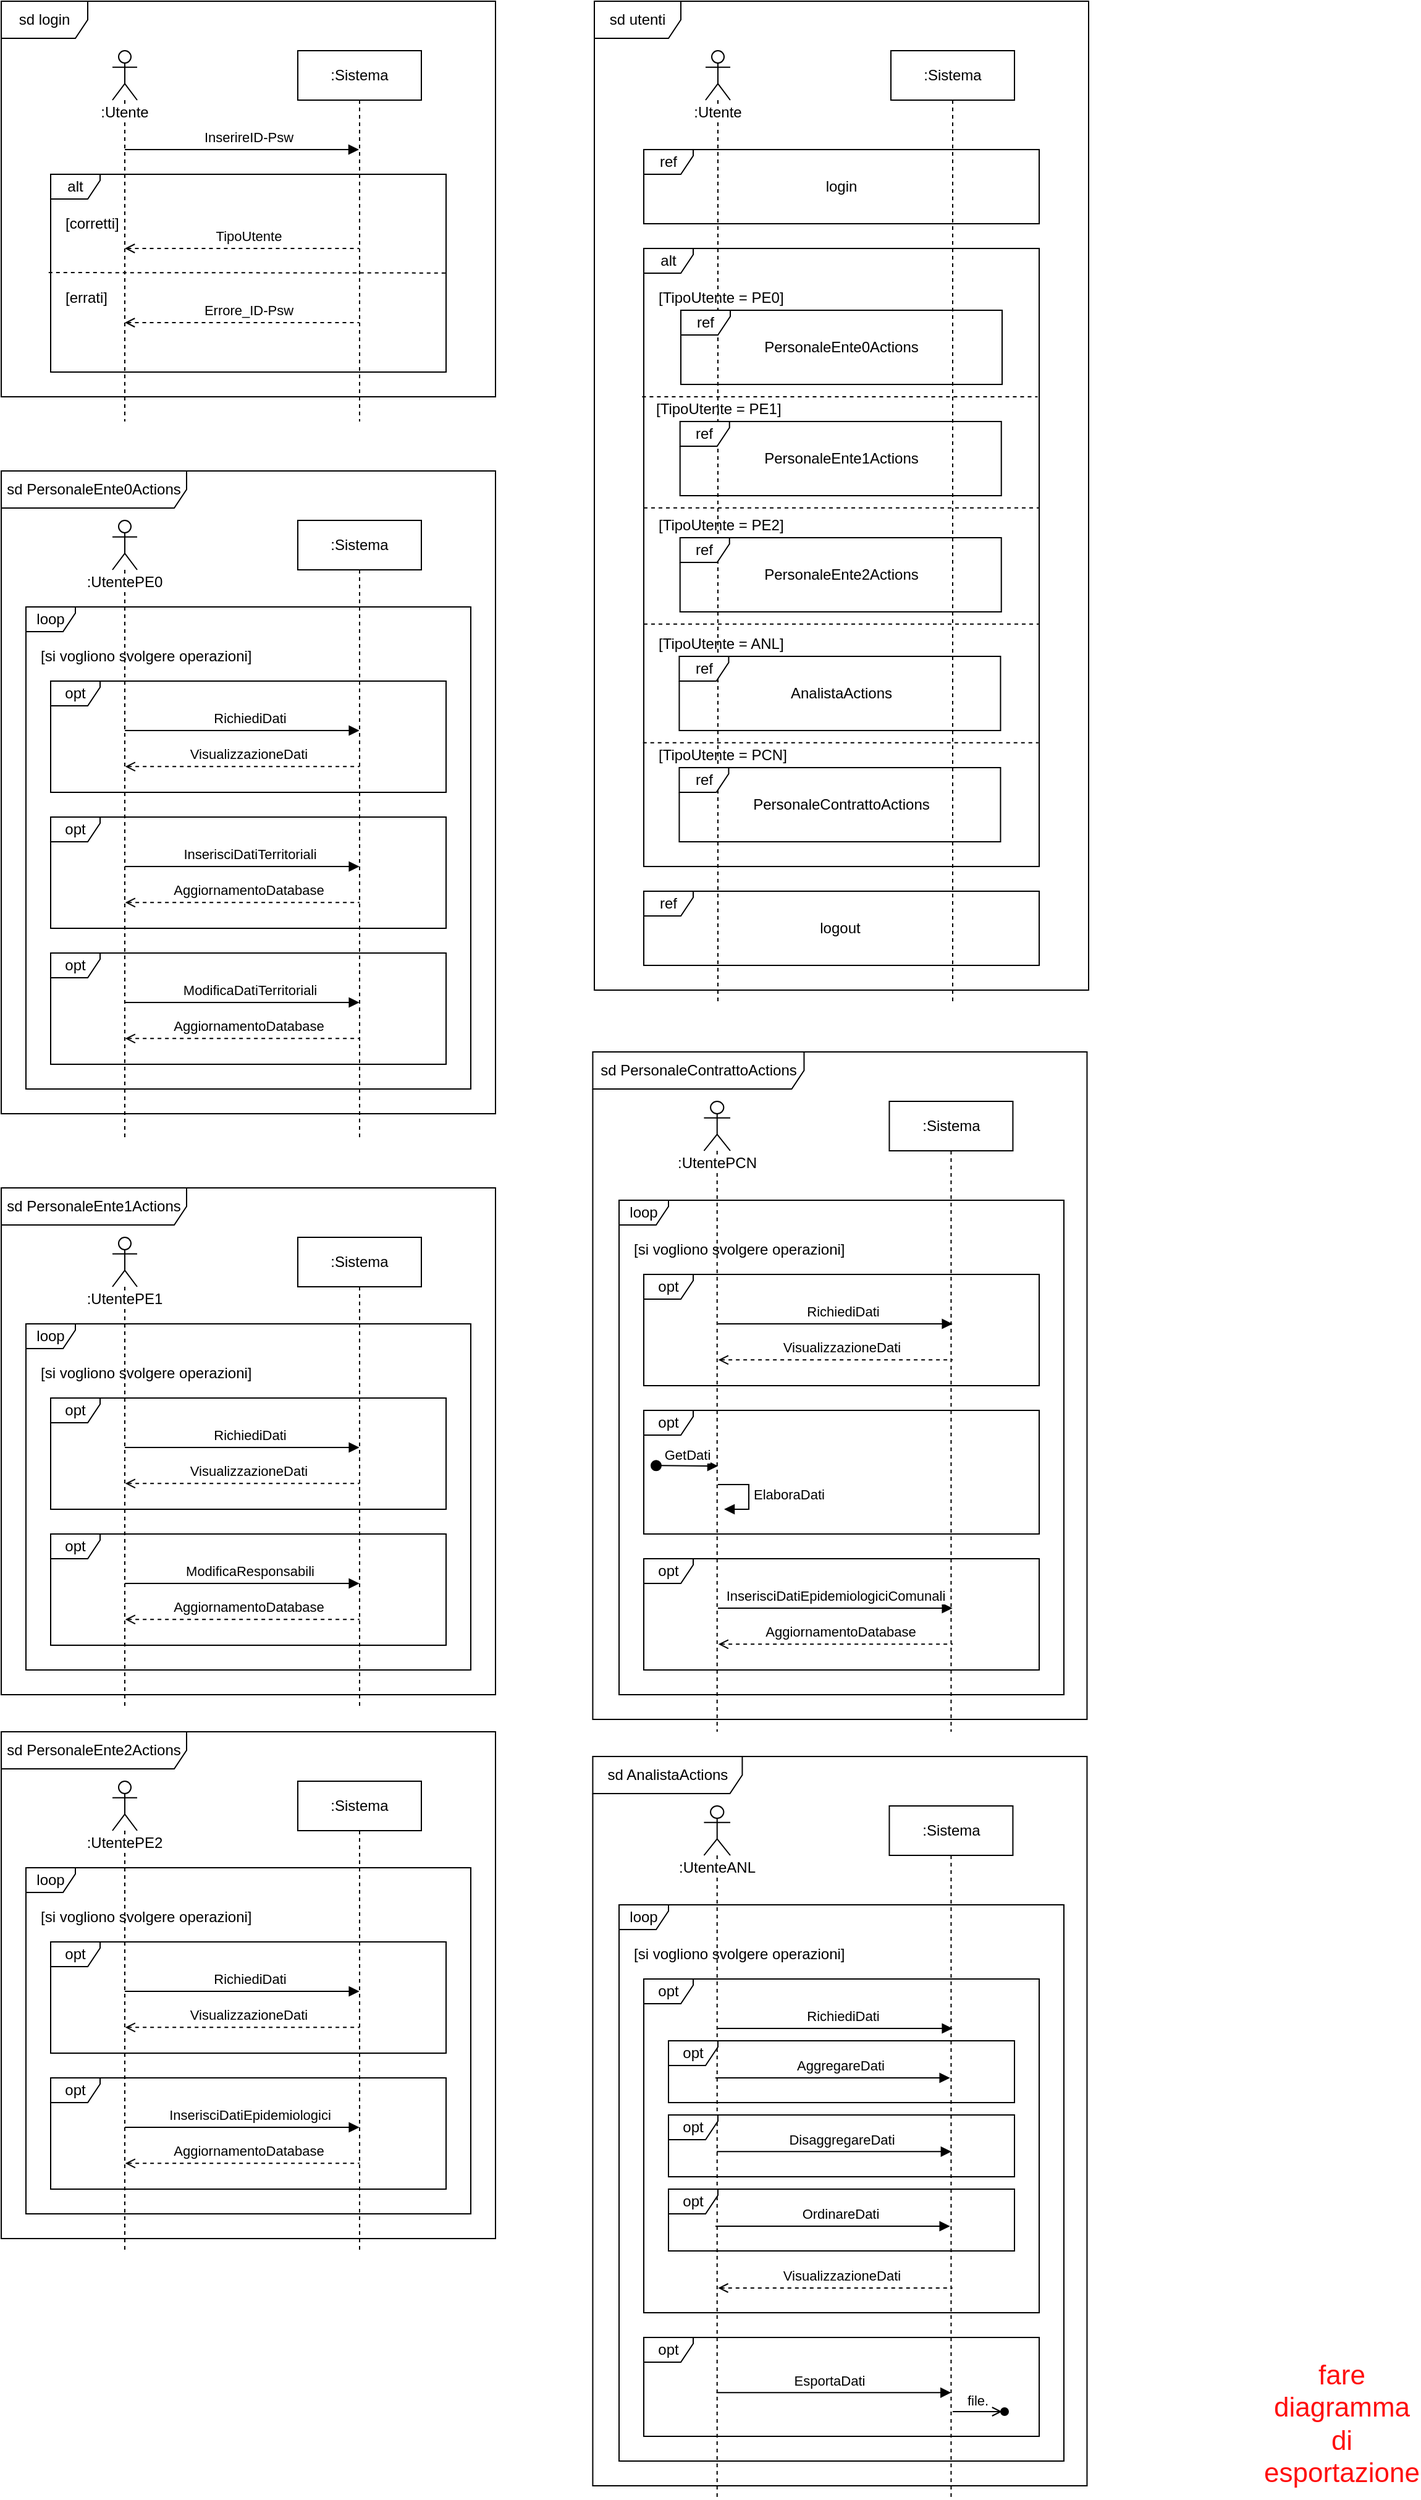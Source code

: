 <mxfile version="13.4.0" type="google"><diagram id="z5DnsKVQw6PkYNSxTQzz" name="Page-1"><mxGraphModel dx="1284" dy="724" grid="1" gridSize="10" guides="1" tooltips="1" connect="1" arrows="1" fold="1" page="1" pageScale="1" pageWidth="827" pageHeight="1169" math="0" shadow="0"><root><mxCell id="0"/><mxCell id="1" parent="0"/><mxCell id="i1FNBrsaheivaIXsbqvL-25" value="sd utenti" style="shape=umlFrame;whiteSpace=wrap;html=1;width=70;height=30;" parent="1" vertex="1"><mxGeometry x="520" y="80" width="400" height="800" as="geometry"/></mxCell><mxCell id="i1FNBrsaheivaIXsbqvL-1" value="sd login" style="shape=umlFrame;whiteSpace=wrap;html=1;width=70;height=30;" parent="1" vertex="1"><mxGeometry x="40" y="80" width="400" height="320" as="geometry"/></mxCell><mxCell id="i1FNBrsaheivaIXsbqvL-7" value=":Sistema" style="shape=umlLifeline;perimeter=lifelinePerimeter;whiteSpace=wrap;html=1;container=1;collapsible=0;recursiveResize=0;outlineConnect=0;" parent="1" vertex="1"><mxGeometry x="280" y="120" width="100" height="300" as="geometry"/></mxCell><mxCell id="i1FNBrsaheivaIXsbqvL-8" value=":Utente" style="shape=umlLifeline;participant=umlActor;perimeter=lifelinePerimeter;whiteSpace=wrap;html=1;container=1;collapsible=0;recursiveResize=0;verticalAlign=top;spacingTop=36;labelBackgroundColor=#ffffff;outlineConnect=0;" parent="1" vertex="1"><mxGeometry x="130" y="120" width="20" height="300" as="geometry"/></mxCell><mxCell id="i1FNBrsaheivaIXsbqvL-9" value="" style="endArrow=block;html=1;endFill=1;" parent="1" source="i1FNBrsaheivaIXsbqvL-8" target="i1FNBrsaheivaIXsbqvL-7" edge="1"><mxGeometry width="50" height="50" relative="1" as="geometry"><mxPoint x="170" y="310" as="sourcePoint"/><mxPoint x="220" y="260" as="targetPoint"/><Array as="points"><mxPoint x="230" y="200"/></Array></mxGeometry></mxCell><mxCell id="i1FNBrsaheivaIXsbqvL-10" value="InserireID-Psw" style="edgeLabel;html=1;align=center;verticalAlign=middle;resizable=0;points=[];" parent="i1FNBrsaheivaIXsbqvL-9" vertex="1" connectable="0"><mxGeometry x="0.046" y="1" relative="1" as="geometry"><mxPoint x="0.88" y="-9" as="offset"/></mxGeometry></mxCell><mxCell id="i1FNBrsaheivaIXsbqvL-11" value="alt" style="shape=umlFrame;whiteSpace=wrap;html=1;width=40;height=20;" parent="1" vertex="1"><mxGeometry x="80" y="220" width="320" height="160" as="geometry"/></mxCell><mxCell id="i1FNBrsaheivaIXsbqvL-14" value="" style="endArrow=none;html=1;endFill=0;startArrow=open;startFill=0;dashed=1;" parent="1" edge="1"><mxGeometry width="50" height="50" relative="1" as="geometry"><mxPoint x="140.0" y="280" as="sourcePoint"/><mxPoint x="329.69" y="280" as="targetPoint"/><Array as="points"><mxPoint x="230.19" y="280"/></Array></mxGeometry></mxCell><mxCell id="i1FNBrsaheivaIXsbqvL-15" value="TipoUtente" style="edgeLabel;html=1;align=center;verticalAlign=middle;resizable=0;points=[];" parent="i1FNBrsaheivaIXsbqvL-14" vertex="1" connectable="0"><mxGeometry x="0.046" y="1" relative="1" as="geometry"><mxPoint x="0.88" y="-9" as="offset"/></mxGeometry></mxCell><mxCell id="i1FNBrsaheivaIXsbqvL-17" value="[corretti]" style="text;html=1;strokeColor=none;fillColor=none;align=left;verticalAlign=middle;whiteSpace=wrap;rounded=0;" parent="1" vertex="1"><mxGeometry x="90" y="250" width="40" height="20" as="geometry"/></mxCell><mxCell id="i1FNBrsaheivaIXsbqvL-18" value="[errati]" style="text;html=1;strokeColor=none;fillColor=none;align=left;verticalAlign=middle;whiteSpace=wrap;rounded=0;" parent="1" vertex="1"><mxGeometry x="90" y="310" width="40" height="20" as="geometry"/></mxCell><mxCell id="i1FNBrsaheivaIXsbqvL-21" value="" style="endArrow=none;dashed=1;html=1;exitX=-0.005;exitY=0.497;exitDx=0;exitDy=0;exitPerimeter=0;entryX=1.001;entryY=0.499;entryDx=0;entryDy=0;entryPerimeter=0;shadow=0;sketch=0;anchorPointDirection=0;" parent="1" source="i1FNBrsaheivaIXsbqvL-11" target="i1FNBrsaheivaIXsbqvL-11" edge="1"><mxGeometry width="50" height="50" relative="1" as="geometry"><mxPoint x="220" y="320" as="sourcePoint"/><mxPoint x="270" y="270" as="targetPoint"/></mxGeometry></mxCell><mxCell id="i1FNBrsaheivaIXsbqvL-22" value="" style="endArrow=none;html=1;endFill=0;startArrow=open;startFill=0;dashed=1;" parent="1" edge="1"><mxGeometry width="50" height="50" relative="1" as="geometry"><mxPoint x="140.0" y="340" as="sourcePoint"/><mxPoint x="329.69" y="340" as="targetPoint"/><Array as="points"><mxPoint x="230.19" y="340"/></Array></mxGeometry></mxCell><mxCell id="i1FNBrsaheivaIXsbqvL-23" value="Errore_ID-Psw" style="edgeLabel;html=1;align=center;verticalAlign=middle;resizable=0;points=[];" parent="i1FNBrsaheivaIXsbqvL-22" vertex="1" connectable="0"><mxGeometry x="0.046" y="1" relative="1" as="geometry"><mxPoint x="0.88" y="-9" as="offset"/></mxGeometry></mxCell><mxCell id="i1FNBrsaheivaIXsbqvL-26" value=":Sistema" style="shape=umlLifeline;perimeter=lifelinePerimeter;whiteSpace=wrap;html=1;container=1;collapsible=0;recursiveResize=0;outlineConnect=0;" parent="1" vertex="1"><mxGeometry x="760" y="120" width="100" height="770" as="geometry"/></mxCell><mxCell id="i1FNBrsaheivaIXsbqvL-27" value=":Utente" style="shape=umlLifeline;participant=umlActor;perimeter=lifelinePerimeter;whiteSpace=wrap;html=1;container=1;collapsible=0;recursiveResize=0;verticalAlign=top;spacingTop=36;labelBackgroundColor=#ffffff;outlineConnect=0;" parent="1" vertex="1"><mxGeometry x="610" y="120" width="20" height="770" as="geometry"/></mxCell><mxCell id="i1FNBrsaheivaIXsbqvL-30" value="ref" style="shape=umlFrame;whiteSpace=wrap;html=1;width=40;height=20;" parent="1" vertex="1"><mxGeometry x="560" y="200" width="320" height="60" as="geometry"/></mxCell><mxCell id="i1FNBrsaheivaIXsbqvL-38" value="alt" style="shape=umlFrame;whiteSpace=wrap;html=1;width=40;height=20;" parent="1" vertex="1"><mxGeometry x="560" y="280" width="320" height="500" as="geometry"/></mxCell><mxCell id="i1FNBrsaheivaIXsbqvL-41" value="[TipoUtente = PE0]" style="text;html=1;strokeColor=none;fillColor=none;align=left;verticalAlign=middle;whiteSpace=wrap;rounded=0;" parent="1" vertex="1"><mxGeometry x="570" y="310" width="280" height="20" as="geometry"/></mxCell><mxCell id="i1FNBrsaheivaIXsbqvL-45" value="login" style="text;html=1;strokeColor=none;fillColor=none;align=center;verticalAlign=middle;whiteSpace=wrap;rounded=0;" parent="1" vertex="1"><mxGeometry x="700" y="220" width="40" height="20" as="geometry"/></mxCell><mxCell id="i1FNBrsaheivaIXsbqvL-49" value="ref" style="shape=umlFrame;whiteSpace=wrap;html=1;width=40;height=20;" parent="1" vertex="1"><mxGeometry x="590" y="330" width="260" height="60" as="geometry"/></mxCell><mxCell id="i1FNBrsaheivaIXsbqvL-50" value="PersonaleEnte0Actions" style="text;html=1;strokeColor=none;fillColor=none;align=center;verticalAlign=middle;whiteSpace=wrap;rounded=0;" parent="1" vertex="1"><mxGeometry x="695" y="350" width="50" height="20" as="geometry"/></mxCell><mxCell id="i1FNBrsaheivaIXsbqvL-53" value="ref" style="shape=umlFrame;whiteSpace=wrap;html=1;width=40;height=20;" parent="1" vertex="1"><mxGeometry x="589.36" y="420" width="260" height="60" as="geometry"/></mxCell><mxCell id="i1FNBrsaheivaIXsbqvL-54" value="" style="endArrow=none;dashed=1;html=1;shadow=0;exitX=0.002;exitY=0.461;exitDx=0;exitDy=0;exitPerimeter=0;entryX=1.002;entryY=0.461;entryDx=0;entryDy=0;entryPerimeter=0;" parent="1" edge="1"><mxGeometry width="50" height="50" relative="1" as="geometry"><mxPoint x="560.0" y="489.86" as="sourcePoint"/><mxPoint x="880.0" y="489.86" as="targetPoint"/></mxGeometry></mxCell><mxCell id="i1FNBrsaheivaIXsbqvL-56" value="ref" style="shape=umlFrame;whiteSpace=wrap;html=1;width=40;height=20;" parent="1" vertex="1"><mxGeometry x="589.36" y="514" width="260" height="60" as="geometry"/></mxCell><mxCell id="i1FNBrsaheivaIXsbqvL-57" value="" style="endArrow=none;dashed=1;html=1;shadow=0;exitX=0.002;exitY=0.461;exitDx=0;exitDy=0;exitPerimeter=0;entryX=1.002;entryY=0.461;entryDx=0;entryDy=0;entryPerimeter=0;" parent="1" edge="1"><mxGeometry width="50" height="50" relative="1" as="geometry"><mxPoint x="560.0" y="583.86" as="sourcePoint"/><mxPoint x="880.0" y="583.86" as="targetPoint"/></mxGeometry></mxCell><mxCell id="i1FNBrsaheivaIXsbqvL-59" value="ref" style="shape=umlFrame;whiteSpace=wrap;html=1;width=40;height=20;" parent="1" vertex="1"><mxGeometry x="588.72" y="610" width="260" height="60" as="geometry"/></mxCell><mxCell id="i1FNBrsaheivaIXsbqvL-60" value="" style="endArrow=none;dashed=1;html=1;shadow=0;exitX=0.002;exitY=0.461;exitDx=0;exitDy=0;exitPerimeter=0;entryX=1.002;entryY=0.461;entryDx=0;entryDy=0;entryPerimeter=0;" parent="1" edge="1"><mxGeometry width="50" height="50" relative="1" as="geometry"><mxPoint x="559.36" y="679.86" as="sourcePoint"/><mxPoint x="879.36" y="679.86" as="targetPoint"/></mxGeometry></mxCell><mxCell id="i1FNBrsaheivaIXsbqvL-62" value="ref" style="shape=umlFrame;whiteSpace=wrap;html=1;width=40;height=20;" parent="1" vertex="1"><mxGeometry x="588.72" y="700" width="260" height="60" as="geometry"/></mxCell><mxCell id="i1FNBrsaheivaIXsbqvL-65" value="ref" style="shape=umlFrame;whiteSpace=wrap;html=1;width=40;height=20;" parent="1" vertex="1"><mxGeometry x="560" y="800" width="320" height="60" as="geometry"/></mxCell><mxCell id="i1FNBrsaheivaIXsbqvL-66" value="" style="endArrow=none;dashed=1;html=1;shadow=0;exitX=0.002;exitY=0.461;exitDx=0;exitDy=0;exitPerimeter=0;entryX=1.002;entryY=0.461;entryDx=0;entryDy=0;entryPerimeter=0;" parent="1" edge="1"><mxGeometry width="50" height="50" relative="1" as="geometry"><mxPoint x="558.72" y="400" as="sourcePoint"/><mxPoint x="878.72" y="400" as="targetPoint"/></mxGeometry></mxCell><mxCell id="i1FNBrsaheivaIXsbqvL-68" value="[TipoUtente = PE1]" style="text;html=1;strokeColor=none;fillColor=none;align=left;verticalAlign=middle;whiteSpace=wrap;rounded=0;" parent="1" vertex="1"><mxGeometry x="568.08" y="400" width="280" height="20" as="geometry"/></mxCell><mxCell id="i1FNBrsaheivaIXsbqvL-69" value="[TipoUtente = PE2]" style="text;html=1;strokeColor=none;fillColor=none;align=left;verticalAlign=middle;whiteSpace=wrap;rounded=0;" parent="1" vertex="1"><mxGeometry x="570" y="494" width="280" height="20" as="geometry"/></mxCell><mxCell id="i1FNBrsaheivaIXsbqvL-70" value="[TipoUtente = ANL]" style="text;html=1;strokeColor=none;fillColor=none;align=left;verticalAlign=middle;whiteSpace=wrap;rounded=0;" parent="1" vertex="1"><mxGeometry x="570" y="590" width="280" height="20" as="geometry"/></mxCell><mxCell id="i1FNBrsaheivaIXsbqvL-71" value="[TipoUtente = PCN]" style="text;html=1;strokeColor=none;fillColor=none;align=left;verticalAlign=middle;whiteSpace=wrap;rounded=0;" parent="1" vertex="1"><mxGeometry x="570" y="680" width="280" height="20" as="geometry"/></mxCell><mxCell id="i1FNBrsaheivaIXsbqvL-72" value="PersonaleEnte1Actions" style="text;html=1;strokeColor=none;fillColor=none;align=center;verticalAlign=middle;whiteSpace=wrap;rounded=0;" parent="1" vertex="1"><mxGeometry x="695" y="440" width="50" height="20" as="geometry"/></mxCell><mxCell id="i1FNBrsaheivaIXsbqvL-73" value="PersonaleEnte2Actions" style="text;html=1;strokeColor=none;fillColor=none;align=center;verticalAlign=middle;whiteSpace=wrap;rounded=0;" parent="1" vertex="1"><mxGeometry x="695" y="534" width="50" height="20" as="geometry"/></mxCell><mxCell id="i1FNBrsaheivaIXsbqvL-74" value="AnalistaActions" style="text;html=1;strokeColor=none;fillColor=none;align=center;verticalAlign=middle;whiteSpace=wrap;rounded=0;" parent="1" vertex="1"><mxGeometry x="695" y="630" width="50" height="20" as="geometry"/></mxCell><mxCell id="i1FNBrsaheivaIXsbqvL-76" value="PersonaleContrattoActions" style="text;html=1;strokeColor=none;fillColor=none;align=center;verticalAlign=middle;whiteSpace=wrap;rounded=0;" parent="1" vertex="1"><mxGeometry x="695" y="720" width="50" height="20" as="geometry"/></mxCell><mxCell id="i1FNBrsaheivaIXsbqvL-77" value="logout" style="text;html=1;strokeColor=none;fillColor=none;align=center;verticalAlign=middle;whiteSpace=wrap;rounded=0;" parent="1" vertex="1"><mxGeometry x="698.72" y="820" width="40" height="20" as="geometry"/></mxCell><mxCell id="i1FNBrsaheivaIXsbqvL-78" value="sd PersonaleEnte0Actions" style="shape=umlFrame;whiteSpace=wrap;html=1;width=150;height=30;" parent="1" vertex="1"><mxGeometry x="40" y="460" width="400" height="520" as="geometry"/></mxCell><mxCell id="i1FNBrsaheivaIXsbqvL-79" value=":Sistema" style="shape=umlLifeline;perimeter=lifelinePerimeter;whiteSpace=wrap;html=1;container=1;collapsible=0;recursiveResize=0;outlineConnect=0;" parent="1" vertex="1"><mxGeometry x="280" y="500" width="100" height="500" as="geometry"/></mxCell><mxCell id="i1FNBrsaheivaIXsbqvL-80" value=":UtentePE0" style="shape=umlLifeline;participant=umlActor;perimeter=lifelinePerimeter;whiteSpace=wrap;html=1;container=1;collapsible=0;recursiveResize=0;verticalAlign=top;spacingTop=36;labelBackgroundColor=#ffffff;outlineConnect=0;" parent="1" vertex="1"><mxGeometry x="130" y="500" width="20" height="500" as="geometry"/></mxCell><mxCell id="i1FNBrsaheivaIXsbqvL-83" value="loop" style="shape=umlFrame;whiteSpace=wrap;html=1;width=40;height=20;" parent="1" vertex="1"><mxGeometry x="60" y="570" width="360" height="390" as="geometry"/></mxCell><mxCell id="i1FNBrsaheivaIXsbqvL-86" value="[si vogliono svolgere operazioni]" style="text;html=1;strokeColor=none;fillColor=none;align=left;verticalAlign=middle;whiteSpace=wrap;rounded=0;" parent="1" vertex="1"><mxGeometry x="70" y="600" width="300" height="20" as="geometry"/></mxCell><mxCell id="i1FNBrsaheivaIXsbqvL-91" value="opt" style="shape=umlFrame;whiteSpace=wrap;html=1;width=40;height=20;" parent="1" vertex="1"><mxGeometry x="80" y="630" width="320" height="90" as="geometry"/></mxCell><mxCell id="i1FNBrsaheivaIXsbqvL-92" value="" style="endArrow=block;html=1;endFill=1;" parent="1" edge="1"><mxGeometry width="50" height="50" relative="1" as="geometry"><mxPoint x="139.997" y="670" as="sourcePoint"/><mxPoint x="329.83" y="670" as="targetPoint"/><Array as="points"><mxPoint x="230.33" y="670"/></Array></mxGeometry></mxCell><mxCell id="i1FNBrsaheivaIXsbqvL-93" value="RichiediDati" style="edgeLabel;html=1;align=center;verticalAlign=middle;resizable=0;points=[];" parent="i1FNBrsaheivaIXsbqvL-92" vertex="1" connectable="0"><mxGeometry x="0.046" y="1" relative="1" as="geometry"><mxPoint x="0.88" y="-9" as="offset"/></mxGeometry></mxCell><mxCell id="i1FNBrsaheivaIXsbqvL-94" value="" style="endArrow=none;html=1;endFill=0;startArrow=open;startFill=0;dashed=1;" parent="1" edge="1"><mxGeometry width="50" height="50" relative="1" as="geometry"><mxPoint x="140.33" y="699.17" as="sourcePoint"/><mxPoint x="330.02" y="699.17" as="targetPoint"/><Array as="points"><mxPoint x="230.52" y="699.17"/></Array></mxGeometry></mxCell><mxCell id="i1FNBrsaheivaIXsbqvL-95" value="VisualizzazioneDati" style="edgeLabel;html=1;align=center;verticalAlign=middle;resizable=0;points=[];" parent="i1FNBrsaheivaIXsbqvL-94" vertex="1" connectable="0"><mxGeometry x="0.046" y="1" relative="1" as="geometry"><mxPoint x="0.88" y="-9" as="offset"/></mxGeometry></mxCell><mxCell id="i1FNBrsaheivaIXsbqvL-96" value="opt" style="shape=umlFrame;whiteSpace=wrap;html=1;width=40;height=20;" parent="1" vertex="1"><mxGeometry x="80" y="740" width="320" height="90" as="geometry"/></mxCell><mxCell id="i1FNBrsaheivaIXsbqvL-97" value="" style="endArrow=block;html=1;endFill=1;" parent="1" edge="1"><mxGeometry width="50" height="50" relative="1" as="geometry"><mxPoint x="139.997" y="780" as="sourcePoint"/><mxPoint x="329.83" y="780" as="targetPoint"/><Array as="points"><mxPoint x="230.33" y="780"/></Array></mxGeometry></mxCell><mxCell id="i1FNBrsaheivaIXsbqvL-98" value="InserisciDatiTerritoriali" style="edgeLabel;html=1;align=center;verticalAlign=middle;resizable=0;points=[];" parent="i1FNBrsaheivaIXsbqvL-97" vertex="1" connectable="0"><mxGeometry x="0.046" y="1" relative="1" as="geometry"><mxPoint x="0.88" y="-9" as="offset"/></mxGeometry></mxCell><mxCell id="i1FNBrsaheivaIXsbqvL-99" value="" style="endArrow=none;html=1;endFill=0;startArrow=open;startFill=0;dashed=1;" parent="1" edge="1"><mxGeometry width="50" height="50" relative="1" as="geometry"><mxPoint x="140.33" y="809.17" as="sourcePoint"/><mxPoint x="330.02" y="809.17" as="targetPoint"/><Array as="points"><mxPoint x="230.52" y="809.17"/></Array></mxGeometry></mxCell><mxCell id="i1FNBrsaheivaIXsbqvL-100" value="AggiornamentoDatabase" style="edgeLabel;html=1;align=center;verticalAlign=middle;resizable=0;points=[];" parent="i1FNBrsaheivaIXsbqvL-99" vertex="1" connectable="0"><mxGeometry x="0.046" y="1" relative="1" as="geometry"><mxPoint x="0.88" y="-9" as="offset"/></mxGeometry></mxCell><mxCell id="i1FNBrsaheivaIXsbqvL-101" value="opt" style="shape=umlFrame;whiteSpace=wrap;html=1;width=40;height=20;" parent="1" vertex="1"><mxGeometry x="80" y="850" width="320" height="90" as="geometry"/></mxCell><mxCell id="i1FNBrsaheivaIXsbqvL-102" value="" style="endArrow=block;html=1;endFill=1;" parent="1" edge="1"><mxGeometry width="50" height="50" relative="1" as="geometry"><mxPoint x="139.997" y="890" as="sourcePoint"/><mxPoint x="329.83" y="890" as="targetPoint"/><Array as="points"><mxPoint x="230.33" y="890"/></Array></mxGeometry></mxCell><mxCell id="i1FNBrsaheivaIXsbqvL-103" value="ModificaDatiTerritoriali" style="edgeLabel;html=1;align=center;verticalAlign=middle;resizable=0;points=[];" parent="i1FNBrsaheivaIXsbqvL-102" vertex="1" connectable="0"><mxGeometry x="0.046" y="1" relative="1" as="geometry"><mxPoint x="0.88" y="-9" as="offset"/></mxGeometry></mxCell><mxCell id="i1FNBrsaheivaIXsbqvL-104" value="" style="endArrow=none;html=1;endFill=0;startArrow=open;startFill=0;dashed=1;" parent="1" edge="1"><mxGeometry width="50" height="50" relative="1" as="geometry"><mxPoint x="140.33" y="919.17" as="sourcePoint"/><mxPoint x="330.02" y="919.17" as="targetPoint"/><Array as="points"><mxPoint x="230.52" y="919.17"/></Array></mxGeometry></mxCell><mxCell id="i1FNBrsaheivaIXsbqvL-105" value="AggiornamentoDatabase" style="edgeLabel;html=1;align=center;verticalAlign=middle;resizable=0;points=[];" parent="i1FNBrsaheivaIXsbqvL-104" vertex="1" connectable="0"><mxGeometry x="0.046" y="1" relative="1" as="geometry"><mxPoint x="0.88" y="-9" as="offset"/></mxGeometry></mxCell><mxCell id="i1FNBrsaheivaIXsbqvL-106" value="sd PersonaleEnte1Actions" style="shape=umlFrame;whiteSpace=wrap;html=1;width=150;height=30;" parent="1" vertex="1"><mxGeometry x="40" y="1040" width="400" height="410" as="geometry"/></mxCell><mxCell id="i1FNBrsaheivaIXsbqvL-107" value=":Sistema" style="shape=umlLifeline;perimeter=lifelinePerimeter;whiteSpace=wrap;html=1;container=1;collapsible=0;recursiveResize=0;outlineConnect=0;" parent="1" vertex="1"><mxGeometry x="280" y="1080" width="100" height="380" as="geometry"/></mxCell><mxCell id="i1FNBrsaheivaIXsbqvL-108" value=":UtentePE1" style="shape=umlLifeline;participant=umlActor;perimeter=lifelinePerimeter;whiteSpace=wrap;html=1;container=1;collapsible=0;recursiveResize=0;verticalAlign=top;spacingTop=36;labelBackgroundColor=#ffffff;outlineConnect=0;" parent="1" vertex="1"><mxGeometry x="130" y="1080" width="20" height="380" as="geometry"/></mxCell><mxCell id="i1FNBrsaheivaIXsbqvL-109" value="loop" style="shape=umlFrame;whiteSpace=wrap;html=1;width=40;height=20;" parent="1" vertex="1"><mxGeometry x="60" y="1150" width="360" height="280" as="geometry"/></mxCell><mxCell id="i1FNBrsaheivaIXsbqvL-110" value="[si vogliono svolgere operazioni]" style="text;html=1;strokeColor=none;fillColor=none;align=left;verticalAlign=middle;whiteSpace=wrap;rounded=0;" parent="1" vertex="1"><mxGeometry x="70" y="1180" width="300" height="20" as="geometry"/></mxCell><mxCell id="i1FNBrsaheivaIXsbqvL-111" value="opt" style="shape=umlFrame;whiteSpace=wrap;html=1;width=40;height=20;" parent="1" vertex="1"><mxGeometry x="80" y="1210" width="320" height="90" as="geometry"/></mxCell><mxCell id="i1FNBrsaheivaIXsbqvL-112" value="" style="endArrow=block;html=1;endFill=1;" parent="1" edge="1"><mxGeometry width="50" height="50" relative="1" as="geometry"><mxPoint x="139.997" y="1250" as="sourcePoint"/><mxPoint x="329.83" y="1250" as="targetPoint"/><Array as="points"><mxPoint x="230.33" y="1250"/></Array></mxGeometry></mxCell><mxCell id="i1FNBrsaheivaIXsbqvL-113" value="RichiediDati" style="edgeLabel;html=1;align=center;verticalAlign=middle;resizable=0;points=[];" parent="i1FNBrsaheivaIXsbqvL-112" vertex="1" connectable="0"><mxGeometry x="0.046" y="1" relative="1" as="geometry"><mxPoint x="0.88" y="-9" as="offset"/></mxGeometry></mxCell><mxCell id="i1FNBrsaheivaIXsbqvL-114" value="" style="endArrow=none;html=1;endFill=0;startArrow=open;startFill=0;dashed=1;" parent="1" edge="1"><mxGeometry width="50" height="50" relative="1" as="geometry"><mxPoint x="140.33" y="1279.17" as="sourcePoint"/><mxPoint x="330.02" y="1279.17" as="targetPoint"/><Array as="points"><mxPoint x="230.52" y="1279.17"/></Array></mxGeometry></mxCell><mxCell id="i1FNBrsaheivaIXsbqvL-115" value="VisualizzazioneDati" style="edgeLabel;html=1;align=center;verticalAlign=middle;resizable=0;points=[];" parent="i1FNBrsaheivaIXsbqvL-114" vertex="1" connectable="0"><mxGeometry x="0.046" y="1" relative="1" as="geometry"><mxPoint x="0.88" y="-9" as="offset"/></mxGeometry></mxCell><mxCell id="i1FNBrsaheivaIXsbqvL-116" value="opt" style="shape=umlFrame;whiteSpace=wrap;html=1;width=40;height=20;" parent="1" vertex="1"><mxGeometry x="80" y="1320" width="320" height="90" as="geometry"/></mxCell><mxCell id="i1FNBrsaheivaIXsbqvL-117" value="" style="endArrow=block;html=1;endFill=1;" parent="1" edge="1"><mxGeometry width="50" height="50" relative="1" as="geometry"><mxPoint x="139.997" y="1360" as="sourcePoint"/><mxPoint x="329.83" y="1360" as="targetPoint"/><Array as="points"><mxPoint x="230.33" y="1360"/></Array></mxGeometry></mxCell><mxCell id="i1FNBrsaheivaIXsbqvL-118" value="ModificaResponsabili" style="edgeLabel;html=1;align=center;verticalAlign=middle;resizable=0;points=[];" parent="i1FNBrsaheivaIXsbqvL-117" vertex="1" connectable="0"><mxGeometry x="0.046" y="1" relative="1" as="geometry"><mxPoint x="0.88" y="-9" as="offset"/></mxGeometry></mxCell><mxCell id="i1FNBrsaheivaIXsbqvL-119" value="" style="endArrow=none;html=1;endFill=0;startArrow=open;startFill=0;dashed=1;" parent="1" edge="1"><mxGeometry width="50" height="50" relative="1" as="geometry"><mxPoint x="140.33" y="1389.17" as="sourcePoint"/><mxPoint x="330.02" y="1389.17" as="targetPoint"/><Array as="points"><mxPoint x="230.52" y="1389.17"/></Array></mxGeometry></mxCell><mxCell id="i1FNBrsaheivaIXsbqvL-120" value="AggiornamentoDatabase" style="edgeLabel;html=1;align=center;verticalAlign=middle;resizable=0;points=[];" parent="i1FNBrsaheivaIXsbqvL-119" vertex="1" connectable="0"><mxGeometry x="0.046" y="1" relative="1" as="geometry"><mxPoint x="0.88" y="-9" as="offset"/></mxGeometry></mxCell><mxCell id="i1FNBrsaheivaIXsbqvL-127" value="sd PersonaleEnte2Actions" style="shape=umlFrame;whiteSpace=wrap;html=1;width=150;height=30;" parent="1" vertex="1"><mxGeometry x="40" y="1480" width="400" height="410" as="geometry"/></mxCell><mxCell id="i1FNBrsaheivaIXsbqvL-128" value=":Sistema" style="shape=umlLifeline;perimeter=lifelinePerimeter;whiteSpace=wrap;html=1;container=1;collapsible=0;recursiveResize=0;outlineConnect=0;" parent="1" vertex="1"><mxGeometry x="280" y="1520" width="100" height="380" as="geometry"/></mxCell><mxCell id="i1FNBrsaheivaIXsbqvL-129" value=":UtentePE2" style="shape=umlLifeline;participant=umlActor;perimeter=lifelinePerimeter;whiteSpace=wrap;html=1;container=1;collapsible=0;recursiveResize=0;verticalAlign=top;spacingTop=36;labelBackgroundColor=#ffffff;outlineConnect=0;" parent="1" vertex="1"><mxGeometry x="130" y="1520" width="20" height="380" as="geometry"/></mxCell><mxCell id="i1FNBrsaheivaIXsbqvL-130" value="loop" style="shape=umlFrame;whiteSpace=wrap;html=1;width=40;height=20;" parent="1" vertex="1"><mxGeometry x="60" y="1590" width="360" height="280" as="geometry"/></mxCell><mxCell id="i1FNBrsaheivaIXsbqvL-131" value="[si vogliono svolgere operazioni]" style="text;html=1;strokeColor=none;fillColor=none;align=left;verticalAlign=middle;whiteSpace=wrap;rounded=0;" parent="1" vertex="1"><mxGeometry x="70" y="1620" width="300" height="20" as="geometry"/></mxCell><mxCell id="i1FNBrsaheivaIXsbqvL-132" value="opt" style="shape=umlFrame;whiteSpace=wrap;html=1;width=40;height=20;" parent="1" vertex="1"><mxGeometry x="80" y="1650" width="320" height="90" as="geometry"/></mxCell><mxCell id="i1FNBrsaheivaIXsbqvL-133" value="" style="endArrow=block;html=1;endFill=1;" parent="1" edge="1"><mxGeometry width="50" height="50" relative="1" as="geometry"><mxPoint x="139.997" y="1690.0" as="sourcePoint"/><mxPoint x="329.83" y="1690.0" as="targetPoint"/><Array as="points"><mxPoint x="230.33" y="1690"/></Array></mxGeometry></mxCell><mxCell id="i1FNBrsaheivaIXsbqvL-134" value="RichiediDati" style="edgeLabel;html=1;align=center;verticalAlign=middle;resizable=0;points=[];" parent="i1FNBrsaheivaIXsbqvL-133" vertex="1" connectable="0"><mxGeometry x="0.046" y="1" relative="1" as="geometry"><mxPoint x="0.88" y="-9" as="offset"/></mxGeometry></mxCell><mxCell id="i1FNBrsaheivaIXsbqvL-135" value="" style="endArrow=none;html=1;endFill=0;startArrow=open;startFill=0;dashed=1;" parent="1" edge="1"><mxGeometry width="50" height="50" relative="1" as="geometry"><mxPoint x="140.33" y="1719.17" as="sourcePoint"/><mxPoint x="330.02" y="1719.17" as="targetPoint"/><Array as="points"><mxPoint x="230.52" y="1719.17"/></Array></mxGeometry></mxCell><mxCell id="i1FNBrsaheivaIXsbqvL-136" value="VisualizzazioneDati" style="edgeLabel;html=1;align=center;verticalAlign=middle;resizable=0;points=[];" parent="i1FNBrsaheivaIXsbqvL-135" vertex="1" connectable="0"><mxGeometry x="0.046" y="1" relative="1" as="geometry"><mxPoint x="0.88" y="-9" as="offset"/></mxGeometry></mxCell><mxCell id="i1FNBrsaheivaIXsbqvL-137" value="opt" style="shape=umlFrame;whiteSpace=wrap;html=1;width=40;height=20;" parent="1" vertex="1"><mxGeometry x="80" y="1760" width="320" height="90" as="geometry"/></mxCell><mxCell id="i1FNBrsaheivaIXsbqvL-138" value="" style="endArrow=block;html=1;endFill=1;" parent="1" edge="1"><mxGeometry width="50" height="50" relative="1" as="geometry"><mxPoint x="139.997" y="1800.0" as="sourcePoint"/><mxPoint x="329.83" y="1800.0" as="targetPoint"/><Array as="points"><mxPoint x="230.33" y="1800"/></Array></mxGeometry></mxCell><mxCell id="i1FNBrsaheivaIXsbqvL-139" value="InserisciDatiEpidemiologici" style="edgeLabel;html=1;align=center;verticalAlign=middle;resizable=0;points=[];" parent="i1FNBrsaheivaIXsbqvL-138" vertex="1" connectable="0"><mxGeometry x="0.046" y="1" relative="1" as="geometry"><mxPoint x="0.88" y="-9" as="offset"/></mxGeometry></mxCell><mxCell id="i1FNBrsaheivaIXsbqvL-140" value="" style="endArrow=none;html=1;endFill=0;startArrow=open;startFill=0;dashed=1;" parent="1" edge="1"><mxGeometry width="50" height="50" relative="1" as="geometry"><mxPoint x="140.33" y="1829.17" as="sourcePoint"/><mxPoint x="330.02" y="1829.17" as="targetPoint"/><Array as="points"><mxPoint x="230.52" y="1829.17"/></Array></mxGeometry></mxCell><mxCell id="i1FNBrsaheivaIXsbqvL-141" value="AggiornamentoDatabase" style="edgeLabel;html=1;align=center;verticalAlign=middle;resizable=0;points=[];" parent="i1FNBrsaheivaIXsbqvL-140" vertex="1" connectable="0"><mxGeometry x="0.046" y="1" relative="1" as="geometry"><mxPoint x="0.88" y="-9" as="offset"/></mxGeometry></mxCell><mxCell id="i1FNBrsaheivaIXsbqvL-142" value="sd PersonaleContrattoActions" style="shape=umlFrame;whiteSpace=wrap;html=1;width=171;height=30;" parent="1" vertex="1"><mxGeometry x="518.72" y="930" width="400" height="540" as="geometry"/></mxCell><mxCell id="i1FNBrsaheivaIXsbqvL-143" value=":Sistema" style="shape=umlLifeline;perimeter=lifelinePerimeter;whiteSpace=wrap;html=1;container=1;collapsible=0;recursiveResize=0;outlineConnect=0;" parent="1" vertex="1"><mxGeometry x="758.72" y="970" width="100" height="510" as="geometry"/></mxCell><mxCell id="i1FNBrsaheivaIXsbqvL-144" value=":UtentePCN" style="shape=umlLifeline;participant=umlActor;perimeter=lifelinePerimeter;whiteSpace=wrap;html=1;container=1;collapsible=0;recursiveResize=0;verticalAlign=top;spacingTop=36;labelBackgroundColor=#ffffff;outlineConnect=0;" parent="1" vertex="1"><mxGeometry x="608.72" y="970" width="21.28" height="510" as="geometry"/></mxCell><mxCell id="i1FNBrsaheivaIXsbqvL-145" value="loop" style="shape=umlFrame;whiteSpace=wrap;html=1;width=40;height=20;" parent="1" vertex="1"><mxGeometry x="540" y="1050" width="360" height="400" as="geometry"/></mxCell><mxCell id="i1FNBrsaheivaIXsbqvL-146" value="[si vogliono svolgere operazioni]" style="text;html=1;strokeColor=none;fillColor=none;align=left;verticalAlign=middle;whiteSpace=wrap;rounded=0;" parent="1" vertex="1"><mxGeometry x="550" y="1080" width="300" height="20" as="geometry"/></mxCell><mxCell id="i1FNBrsaheivaIXsbqvL-147" value="opt" style="shape=umlFrame;whiteSpace=wrap;html=1;width=40;height=20;" parent="1" vertex="1"><mxGeometry x="560" y="1110" width="320" height="90" as="geometry"/></mxCell><mxCell id="i1FNBrsaheivaIXsbqvL-148" value="" style="endArrow=block;html=1;endFill=1;" parent="1" edge="1"><mxGeometry width="50" height="50" relative="1" as="geometry"><mxPoint x="619.997" y="1150" as="sourcePoint"/><mxPoint x="809.83" y="1150" as="targetPoint"/><Array as="points"><mxPoint x="710.33" y="1150"/></Array></mxGeometry></mxCell><mxCell id="i1FNBrsaheivaIXsbqvL-149" value="RichiediDati" style="edgeLabel;html=1;align=center;verticalAlign=middle;resizable=0;points=[];" parent="i1FNBrsaheivaIXsbqvL-148" vertex="1" connectable="0"><mxGeometry x="0.046" y="1" relative="1" as="geometry"><mxPoint x="0.88" y="-9" as="offset"/></mxGeometry></mxCell><mxCell id="i1FNBrsaheivaIXsbqvL-150" value="" style="endArrow=none;html=1;endFill=0;startArrow=open;startFill=0;dashed=1;" parent="1" edge="1"><mxGeometry width="50" height="50" relative="1" as="geometry"><mxPoint x="620.33" y="1179.17" as="sourcePoint"/><mxPoint x="810.02" y="1179.17" as="targetPoint"/><Array as="points"><mxPoint x="710.52" y="1179.17"/></Array></mxGeometry></mxCell><mxCell id="i1FNBrsaheivaIXsbqvL-151" value="VisualizzazioneDati" style="edgeLabel;html=1;align=center;verticalAlign=middle;resizable=0;points=[];" parent="i1FNBrsaheivaIXsbqvL-150" vertex="1" connectable="0"><mxGeometry x="0.046" y="1" relative="1" as="geometry"><mxPoint x="0.88" y="-9" as="offset"/></mxGeometry></mxCell><mxCell id="i1FNBrsaheivaIXsbqvL-152" value="opt" style="shape=umlFrame;whiteSpace=wrap;html=1;width=40;height=20;" parent="1" vertex="1"><mxGeometry x="560" y="1220" width="320" height="100" as="geometry"/></mxCell><mxCell id="i1FNBrsaheivaIXsbqvL-157" value="opt" style="shape=umlFrame;whiteSpace=wrap;html=1;width=40;height=20;" parent="1" vertex="1"><mxGeometry x="560" y="1340" width="320" height="90" as="geometry"/></mxCell><mxCell id="i1FNBrsaheivaIXsbqvL-158" value="" style="endArrow=block;html=1;endFill=1;" parent="1" edge="1"><mxGeometry width="50" height="50" relative="1" as="geometry"><mxPoint x="619.997" y="1380" as="sourcePoint"/><mxPoint x="809.83" y="1380" as="targetPoint"/><Array as="points"><mxPoint x="710.33" y="1380"/></Array></mxGeometry></mxCell><mxCell id="i1FNBrsaheivaIXsbqvL-159" value="InserisciDatiEpidemiologiciComunali" style="edgeLabel;html=1;align=center;verticalAlign=middle;resizable=0;points=[];" parent="i1FNBrsaheivaIXsbqvL-158" vertex="1" connectable="0"><mxGeometry x="0.046" y="1" relative="1" as="geometry"><mxPoint x="-4.59" y="-9" as="offset"/></mxGeometry></mxCell><mxCell id="i1FNBrsaheivaIXsbqvL-160" value="" style="endArrow=none;html=1;endFill=0;startArrow=open;startFill=0;dashed=1;" parent="1" edge="1"><mxGeometry width="50" height="50" relative="1" as="geometry"><mxPoint x="620.33" y="1409.17" as="sourcePoint"/><mxPoint x="810.02" y="1409.17" as="targetPoint"/><Array as="points"><mxPoint x="710.52" y="1409.17"/></Array></mxGeometry></mxCell><mxCell id="i1FNBrsaheivaIXsbqvL-161" value="AggiornamentoDatabase" style="edgeLabel;html=1;align=center;verticalAlign=middle;resizable=0;points=[];" parent="i1FNBrsaheivaIXsbqvL-160" vertex="1" connectable="0"><mxGeometry x="0.046" y="1" relative="1" as="geometry"><mxPoint x="-0.92" y="-9" as="offset"/></mxGeometry></mxCell><mxCell id="i1FNBrsaheivaIXsbqvL-172" value="GetDati" style="html=1;verticalAlign=bottom;startArrow=oval;startFill=1;endArrow=block;startSize=8;shadow=0;" parent="1" edge="1"><mxGeometry width="60" relative="1" as="geometry"><mxPoint x="570" y="1264.66" as="sourcePoint"/><mxPoint x="620" y="1265" as="targetPoint"/></mxGeometry></mxCell><mxCell id="i1FNBrsaheivaIXsbqvL-181" value="ElaboraDati" style="edgeStyle=orthogonalEdgeStyle;html=1;align=left;spacingLeft=2;endArrow=block;rounded=0;entryX=1;entryY=0;shadow=0;" parent="1" edge="1"><mxGeometry relative="1" as="geometry"><mxPoint x="620" y="1280" as="sourcePoint"/><Array as="points"><mxPoint x="645" y="1280"/></Array><mxPoint x="625" y="1300.0" as="targetPoint"/></mxGeometry></mxCell><mxCell id="i1FNBrsaheivaIXsbqvL-182" value="sd AnalistaActions" style="shape=umlFrame;whiteSpace=wrap;html=1;width=121;height=30;align=center;" parent="1" vertex="1"><mxGeometry x="518.72" y="1500" width="400" height="590" as="geometry"/></mxCell><mxCell id="i1FNBrsaheivaIXsbqvL-183" value=":Sistema" style="shape=umlLifeline;perimeter=lifelinePerimeter;whiteSpace=wrap;html=1;container=1;collapsible=0;recursiveResize=0;outlineConnect=0;" parent="1" vertex="1"><mxGeometry x="758.72" y="1540" width="100" height="560" as="geometry"/></mxCell><mxCell id="i1FNBrsaheivaIXsbqvL-184" value=":UtenteANL" style="shape=umlLifeline;participant=umlActor;perimeter=lifelinePerimeter;whiteSpace=wrap;html=1;container=1;collapsible=0;recursiveResize=0;verticalAlign=top;spacingTop=36;labelBackgroundColor=#ffffff;outlineConnect=0;" parent="1" vertex="1"><mxGeometry x="608.72" y="1540" width="21.28" height="560" as="geometry"/></mxCell><mxCell id="i1FNBrsaheivaIXsbqvL-185" value="loop" style="shape=umlFrame;whiteSpace=wrap;html=1;width=40;height=20;" parent="1" vertex="1"><mxGeometry x="540" y="1620" width="360" height="450" as="geometry"/></mxCell><mxCell id="i1FNBrsaheivaIXsbqvL-186" value="[si vogliono svolgere operazioni]" style="text;html=1;strokeColor=none;fillColor=none;align=left;verticalAlign=middle;whiteSpace=wrap;rounded=0;" parent="1" vertex="1"><mxGeometry x="550" y="1650" width="300" height="20" as="geometry"/></mxCell><mxCell id="i1FNBrsaheivaIXsbqvL-187" value="opt" style="shape=umlFrame;whiteSpace=wrap;html=1;width=40;height=20;" parent="1" vertex="1"><mxGeometry x="560" y="1680" width="320" height="270" as="geometry"/></mxCell><mxCell id="i1FNBrsaheivaIXsbqvL-188" value="" style="endArrow=block;html=1;endFill=1;" parent="1" edge="1"><mxGeometry width="50" height="50" relative="1" as="geometry"><mxPoint x="619.997" y="1720" as="sourcePoint"/><mxPoint x="809.83" y="1720" as="targetPoint"/><Array as="points"><mxPoint x="710.33" y="1720"/></Array></mxGeometry></mxCell><mxCell id="i1FNBrsaheivaIXsbqvL-189" value="RichiediDati" style="edgeLabel;html=1;align=center;verticalAlign=middle;resizable=0;points=[];" parent="i1FNBrsaheivaIXsbqvL-188" vertex="1" connectable="0"><mxGeometry x="0.046" y="1" relative="1" as="geometry"><mxPoint x="0.88" y="-9" as="offset"/></mxGeometry></mxCell><mxCell id="i1FNBrsaheivaIXsbqvL-190" value="" style="endArrow=none;html=1;endFill=0;startArrow=open;startFill=0;dashed=1;" parent="1" edge="1"><mxGeometry width="50" height="50" relative="1" as="geometry"><mxPoint x="620.15" y="1930" as="sourcePoint"/><mxPoint x="809.84" y="1930" as="targetPoint"/><Array as="points"><mxPoint x="710.34" y="1930"/></Array></mxGeometry></mxCell><mxCell id="i1FNBrsaheivaIXsbqvL-191" value="VisualizzazioneDati" style="edgeLabel;html=1;align=center;verticalAlign=middle;resizable=0;points=[];" parent="i1FNBrsaheivaIXsbqvL-190" vertex="1" connectable="0"><mxGeometry x="0.046" y="1" relative="1" as="geometry"><mxPoint x="0.88" y="-9" as="offset"/></mxGeometry></mxCell><mxCell id="i1FNBrsaheivaIXsbqvL-193" value="opt" style="shape=umlFrame;whiteSpace=wrap;html=1;width=40;height=20;" parent="1" vertex="1"><mxGeometry x="560" y="1970" width="320" height="80" as="geometry"/></mxCell><mxCell id="i1FNBrsaheivaIXsbqvL-194" value="" style="endArrow=block;html=1;endFill=1;" parent="1" edge="1"><mxGeometry width="50" height="50" relative="1" as="geometry"><mxPoint x="618.807" y="2014.66" as="sourcePoint"/><mxPoint x="808.64" y="2014.66" as="targetPoint"/><Array as="points"><mxPoint x="709.14" y="2014.66"/></Array></mxGeometry></mxCell><mxCell id="i1FNBrsaheivaIXsbqvL-195" value="EsportaDati" style="edgeLabel;html=1;align=center;verticalAlign=middle;resizable=0;points=[];" parent="i1FNBrsaheivaIXsbqvL-194" vertex="1" connectable="0"><mxGeometry x="0.046" y="1" relative="1" as="geometry"><mxPoint x="-8.12" y="-9" as="offset"/></mxGeometry></mxCell><mxCell id="i1FNBrsaheivaIXsbqvL-200" value="opt" style="shape=umlFrame;whiteSpace=wrap;html=1;width=40;height=20;" parent="1" vertex="1"><mxGeometry x="580" y="1730" width="280" height="50" as="geometry"/></mxCell><mxCell id="i1FNBrsaheivaIXsbqvL-201" value="opt" style="shape=umlFrame;whiteSpace=wrap;html=1;width=40;height=20;" parent="1" vertex="1"><mxGeometry x="580" y="1790" width="280" height="50" as="geometry"/></mxCell><mxCell id="i1FNBrsaheivaIXsbqvL-207" value="" style="endArrow=block;html=1;endFill=1;" parent="1" edge="1"><mxGeometry width="50" height="50" relative="1" as="geometry"><mxPoint x="617.997" y="1760" as="sourcePoint"/><mxPoint x="807.83" y="1760" as="targetPoint"/><Array as="points"><mxPoint x="708.33" y="1760"/></Array></mxGeometry></mxCell><mxCell id="i1FNBrsaheivaIXsbqvL-208" value="AggregareDati" style="edgeLabel;html=1;align=center;verticalAlign=middle;resizable=0;points=[];" parent="i1FNBrsaheivaIXsbqvL-207" vertex="1" connectable="0"><mxGeometry x="0.046" y="1" relative="1" as="geometry"><mxPoint x="0.88" y="-9" as="offset"/></mxGeometry></mxCell><mxCell id="i1FNBrsaheivaIXsbqvL-209" value="opt" style="shape=umlFrame;whiteSpace=wrap;html=1;width=40;height=20;" parent="1" vertex="1"><mxGeometry x="580" y="1850" width="280" height="50" as="geometry"/></mxCell><mxCell id="i1FNBrsaheivaIXsbqvL-210" value="" style="endArrow=block;html=1;endFill=1;" parent="1" edge="1"><mxGeometry width="50" height="50" relative="1" as="geometry"><mxPoint x="617.997" y="1880" as="sourcePoint"/><mxPoint x="807.83" y="1880" as="targetPoint"/><Array as="points"><mxPoint x="708.33" y="1880"/></Array></mxGeometry></mxCell><mxCell id="i1FNBrsaheivaIXsbqvL-211" value="OrdinareDati" style="edgeLabel;html=1;align=center;verticalAlign=middle;resizable=0;points=[];" parent="i1FNBrsaheivaIXsbqvL-210" vertex="1" connectable="0"><mxGeometry x="0.046" y="1" relative="1" as="geometry"><mxPoint x="0.88" y="-9" as="offset"/></mxGeometry></mxCell><mxCell id="i1FNBrsaheivaIXsbqvL-212" value="" style="endArrow=block;html=1;endFill=1;" parent="1" edge="1"><mxGeometry width="50" height="50" relative="1" as="geometry"><mxPoint x="619.087" y="1819.66" as="sourcePoint"/><mxPoint x="808.92" y="1819.66" as="targetPoint"/><Array as="points"><mxPoint x="709.42" y="1819.66"/></Array></mxGeometry></mxCell><mxCell id="i1FNBrsaheivaIXsbqvL-213" value="DisaggregareDati" style="edgeLabel;html=1;align=center;verticalAlign=middle;resizable=0;points=[];" parent="i1FNBrsaheivaIXsbqvL-212" vertex="1" connectable="0"><mxGeometry x="0.046" y="1" relative="1" as="geometry"><mxPoint x="0.88" y="-9" as="offset"/></mxGeometry></mxCell><mxCell id="i1FNBrsaheivaIXsbqvL-214" value="file." style="html=1;verticalAlign=bottom;startArrow=none;startFill=0;endArrow=open;startSize=8;shadow=0;endFill=0;" parent="1" edge="1"><mxGeometry width="60" relative="1" as="geometry"><mxPoint x="810" y="2030" as="sourcePoint"/><mxPoint x="850" y="2030" as="targetPoint"/></mxGeometry></mxCell><mxCell id="i1FNBrsaheivaIXsbqvL-219" value="" style="html=1;verticalAlign=bottom;startArrow=none;startFill=0;endArrow=oval;startSize=8;shadow=0;endFill=1;" parent="1" edge="1"><mxGeometry width="60" relative="1" as="geometry"><mxPoint x="812.08" y="2030" as="sourcePoint"/><mxPoint x="852" y="2030" as="targetPoint"/></mxGeometry></mxCell><mxCell id="i1FNBrsaheivaIXsbqvL-221" value="fare diagramma di esportazione" style="text;html=1;strokeColor=none;fillColor=none;align=center;verticalAlign=middle;whiteSpace=wrap;rounded=0;fontSize=22;fontColor=#FF0F0F;" parent="1" vertex="1"><mxGeometry x="1080" y="2000" width="90" height="80" as="geometry"/></mxCell></root></mxGraphModel></diagram></mxfile>